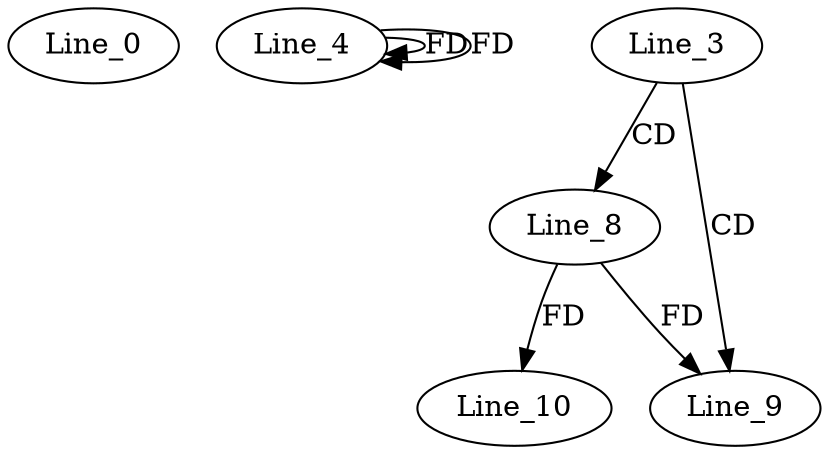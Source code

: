 digraph G {
  Line_0;
  Line_4;
  Line_4;
  Line_3;
  Line_8;
  Line_9;
  Line_10;
  Line_4;
  Line_4 -> Line_4 [ label="FD" ];
  Line_3 -> Line_8 [ label="CD" ];
  Line_3 -> Line_9 [ label="CD" ];
  Line_8 -> Line_9 [ label="FD" ];
  Line_8 -> Line_10 [ label="FD" ];
  Line_4 -> Line_4 [ label="FD" ];
}
